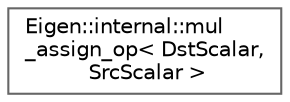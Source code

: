 digraph "类继承关系图"
{
 // LATEX_PDF_SIZE
  bgcolor="transparent";
  edge [fontname=Helvetica,fontsize=10,labelfontname=Helvetica,labelfontsize=10];
  node [fontname=Helvetica,fontsize=10,shape=box,height=0.2,width=0.4];
  rankdir="LR";
  Node0 [id="Node000000",label="Eigen::internal::mul\l_assign_op\< DstScalar,\l SrcScalar \>",height=0.2,width=0.4,color="grey40", fillcolor="white", style="filled",URL="$struct_eigen_1_1internal_1_1mul__assign__op.html",tooltip=" "];
}
